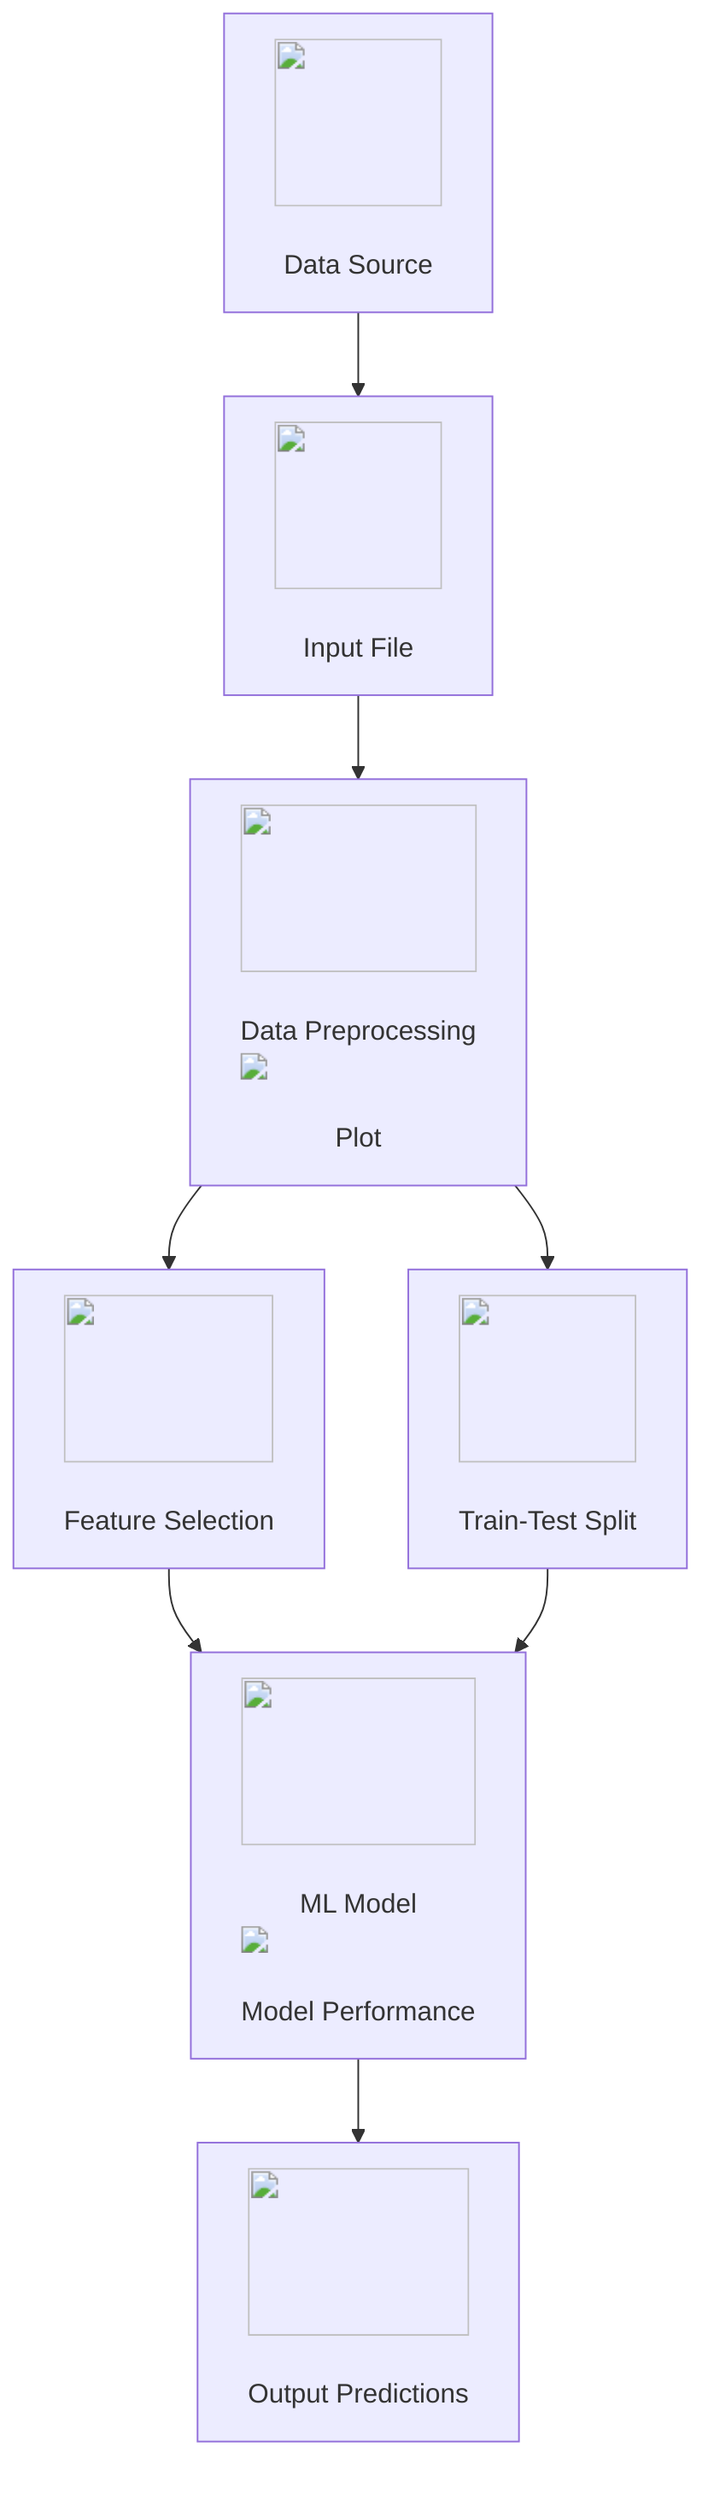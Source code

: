 graph TD;
    A["<img src='icons/database.svg' width=100 height=100/> <br/> Data Source"] --> B["<img src='icons/file.svg' width=100 height=100/> <br/> Input File"];
    B --> C["<img src='icons/table.svg' width=100 height=100/> <br/> Data Preprocessing <img src='dummy_plots/barplot_template.svg'/> <br/> Plot"];
    C --> D["<img src='icons/column_split.svg' width=100 height=100/> <br/> Feature Selection"];
    C --> E["<img src='icons/row_split.svg' width=100 height=100/> <br/> Train-Test Split"];
    D --> F["<img src='icons/brain.svg' width=100 height=100/> <br/> ML Model <img src='dummy_plots/scatter_plot_template.svg'/> <br/> Model Performance"];
    E --> F;
    F --> G["<img src='icons/image.svg' width=100 height=100/> <br/> Output Predictions"];